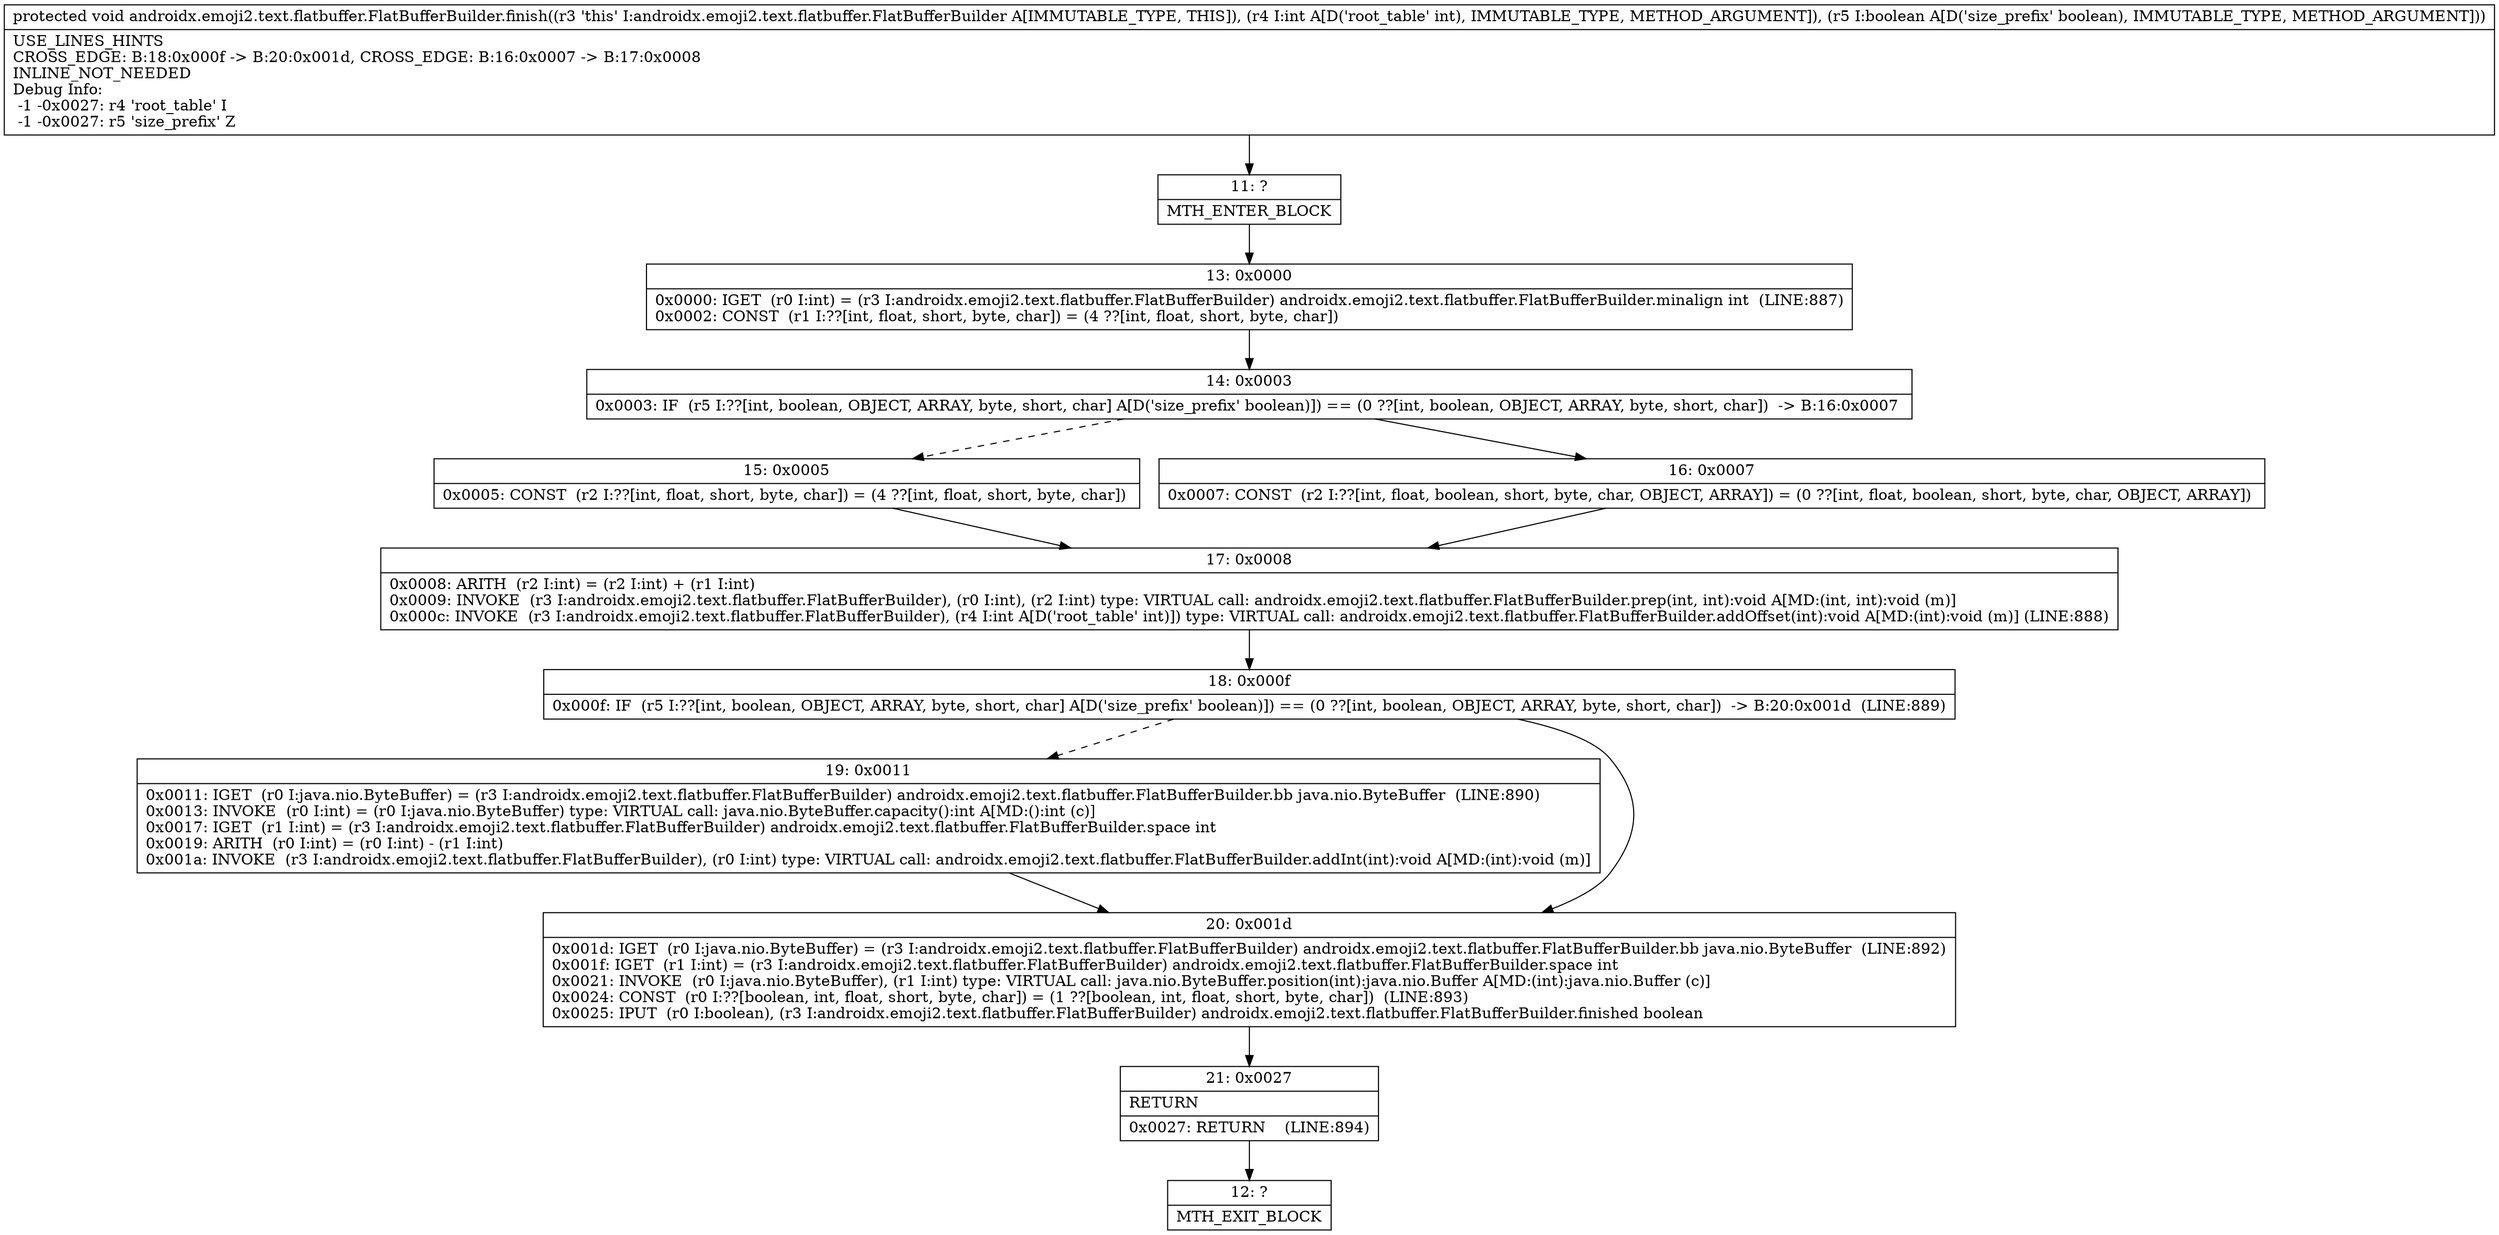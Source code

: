 digraph "CFG forandroidx.emoji2.text.flatbuffer.FlatBufferBuilder.finish(IZ)V" {
Node_11 [shape=record,label="{11\:\ ?|MTH_ENTER_BLOCK\l}"];
Node_13 [shape=record,label="{13\:\ 0x0000|0x0000: IGET  (r0 I:int) = (r3 I:androidx.emoji2.text.flatbuffer.FlatBufferBuilder) androidx.emoji2.text.flatbuffer.FlatBufferBuilder.minalign int  (LINE:887)\l0x0002: CONST  (r1 I:??[int, float, short, byte, char]) = (4 ??[int, float, short, byte, char]) \l}"];
Node_14 [shape=record,label="{14\:\ 0x0003|0x0003: IF  (r5 I:??[int, boolean, OBJECT, ARRAY, byte, short, char] A[D('size_prefix' boolean)]) == (0 ??[int, boolean, OBJECT, ARRAY, byte, short, char])  \-\> B:16:0x0007 \l}"];
Node_15 [shape=record,label="{15\:\ 0x0005|0x0005: CONST  (r2 I:??[int, float, short, byte, char]) = (4 ??[int, float, short, byte, char]) \l}"];
Node_17 [shape=record,label="{17\:\ 0x0008|0x0008: ARITH  (r2 I:int) = (r2 I:int) + (r1 I:int) \l0x0009: INVOKE  (r3 I:androidx.emoji2.text.flatbuffer.FlatBufferBuilder), (r0 I:int), (r2 I:int) type: VIRTUAL call: androidx.emoji2.text.flatbuffer.FlatBufferBuilder.prep(int, int):void A[MD:(int, int):void (m)]\l0x000c: INVOKE  (r3 I:androidx.emoji2.text.flatbuffer.FlatBufferBuilder), (r4 I:int A[D('root_table' int)]) type: VIRTUAL call: androidx.emoji2.text.flatbuffer.FlatBufferBuilder.addOffset(int):void A[MD:(int):void (m)] (LINE:888)\l}"];
Node_18 [shape=record,label="{18\:\ 0x000f|0x000f: IF  (r5 I:??[int, boolean, OBJECT, ARRAY, byte, short, char] A[D('size_prefix' boolean)]) == (0 ??[int, boolean, OBJECT, ARRAY, byte, short, char])  \-\> B:20:0x001d  (LINE:889)\l}"];
Node_19 [shape=record,label="{19\:\ 0x0011|0x0011: IGET  (r0 I:java.nio.ByteBuffer) = (r3 I:androidx.emoji2.text.flatbuffer.FlatBufferBuilder) androidx.emoji2.text.flatbuffer.FlatBufferBuilder.bb java.nio.ByteBuffer  (LINE:890)\l0x0013: INVOKE  (r0 I:int) = (r0 I:java.nio.ByteBuffer) type: VIRTUAL call: java.nio.ByteBuffer.capacity():int A[MD:():int (c)]\l0x0017: IGET  (r1 I:int) = (r3 I:androidx.emoji2.text.flatbuffer.FlatBufferBuilder) androidx.emoji2.text.flatbuffer.FlatBufferBuilder.space int \l0x0019: ARITH  (r0 I:int) = (r0 I:int) \- (r1 I:int) \l0x001a: INVOKE  (r3 I:androidx.emoji2.text.flatbuffer.FlatBufferBuilder), (r0 I:int) type: VIRTUAL call: androidx.emoji2.text.flatbuffer.FlatBufferBuilder.addInt(int):void A[MD:(int):void (m)]\l}"];
Node_20 [shape=record,label="{20\:\ 0x001d|0x001d: IGET  (r0 I:java.nio.ByteBuffer) = (r3 I:androidx.emoji2.text.flatbuffer.FlatBufferBuilder) androidx.emoji2.text.flatbuffer.FlatBufferBuilder.bb java.nio.ByteBuffer  (LINE:892)\l0x001f: IGET  (r1 I:int) = (r3 I:androidx.emoji2.text.flatbuffer.FlatBufferBuilder) androidx.emoji2.text.flatbuffer.FlatBufferBuilder.space int \l0x0021: INVOKE  (r0 I:java.nio.ByteBuffer), (r1 I:int) type: VIRTUAL call: java.nio.ByteBuffer.position(int):java.nio.Buffer A[MD:(int):java.nio.Buffer (c)]\l0x0024: CONST  (r0 I:??[boolean, int, float, short, byte, char]) = (1 ??[boolean, int, float, short, byte, char])  (LINE:893)\l0x0025: IPUT  (r0 I:boolean), (r3 I:androidx.emoji2.text.flatbuffer.FlatBufferBuilder) androidx.emoji2.text.flatbuffer.FlatBufferBuilder.finished boolean \l}"];
Node_21 [shape=record,label="{21\:\ 0x0027|RETURN\l|0x0027: RETURN    (LINE:894)\l}"];
Node_12 [shape=record,label="{12\:\ ?|MTH_EXIT_BLOCK\l}"];
Node_16 [shape=record,label="{16\:\ 0x0007|0x0007: CONST  (r2 I:??[int, float, boolean, short, byte, char, OBJECT, ARRAY]) = (0 ??[int, float, boolean, short, byte, char, OBJECT, ARRAY]) \l}"];
MethodNode[shape=record,label="{protected void androidx.emoji2.text.flatbuffer.FlatBufferBuilder.finish((r3 'this' I:androidx.emoji2.text.flatbuffer.FlatBufferBuilder A[IMMUTABLE_TYPE, THIS]), (r4 I:int A[D('root_table' int), IMMUTABLE_TYPE, METHOD_ARGUMENT]), (r5 I:boolean A[D('size_prefix' boolean), IMMUTABLE_TYPE, METHOD_ARGUMENT]))  | USE_LINES_HINTS\lCROSS_EDGE: B:18:0x000f \-\> B:20:0x001d, CROSS_EDGE: B:16:0x0007 \-\> B:17:0x0008\lINLINE_NOT_NEEDED\lDebug Info:\l  \-1 \-0x0027: r4 'root_table' I\l  \-1 \-0x0027: r5 'size_prefix' Z\l}"];
MethodNode -> Node_11;Node_11 -> Node_13;
Node_13 -> Node_14;
Node_14 -> Node_15[style=dashed];
Node_14 -> Node_16;
Node_15 -> Node_17;
Node_17 -> Node_18;
Node_18 -> Node_19[style=dashed];
Node_18 -> Node_20;
Node_19 -> Node_20;
Node_20 -> Node_21;
Node_21 -> Node_12;
Node_16 -> Node_17;
}

